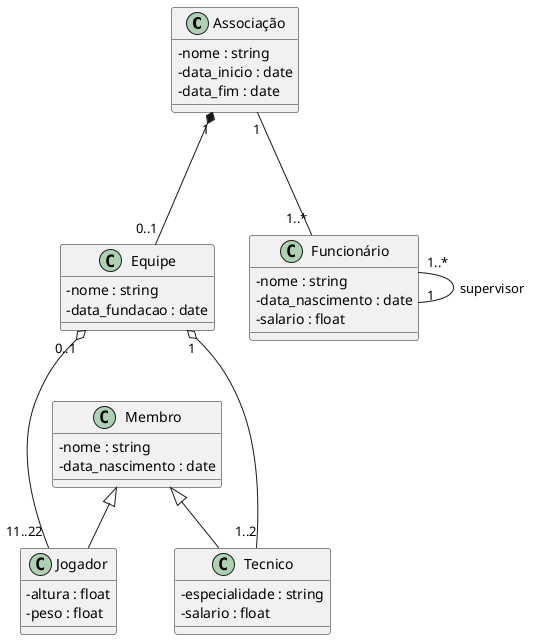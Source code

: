 @startuml

' left to right direction
skinparam classAttributeIconSize 0

class Associação {
    - nome : string
    - data_inicio : date
    - data_fim : date
}

class Funcionário {
    - nome : string
    - data_nascimento : date
    - salario : float
}

class Membro {
    - nome : string
    - data_nascimento : date
}

class Jogador {
    - altura : float
    - peso : float
}

class Tecnico {
    - especialidade : string
    - salario : float
}

class Equipe {
    - nome : string
    - data_fundacao : date    
}

Membro <|-- Jogador
Membro <|-- Tecnico

Equipe "0..1" -up--* "1" Associação

Jogador "11..22" -up--o "0..1" Equipe
Tecnico "1..2" -up--o "1" Equipe

Funcionário "1..*" -up-- "1" Associação
Funcionário "1..*" -- "1" Funcionário : supervisor

@enduml